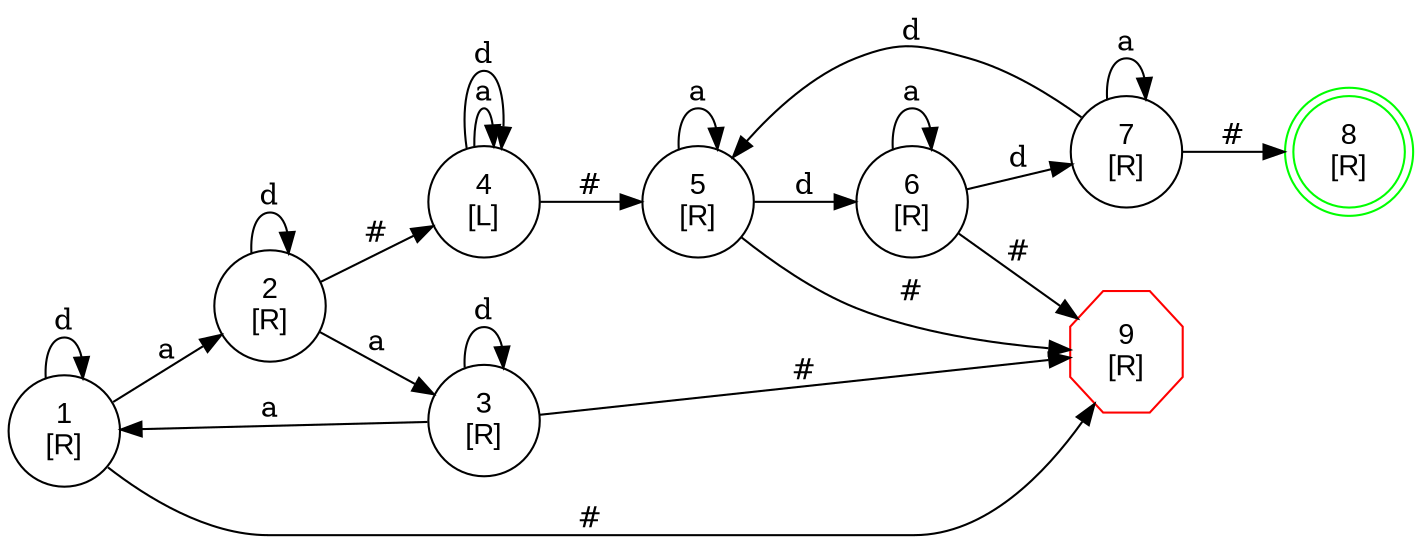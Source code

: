 digraph FSM {
  rankdir=LR; node [shape=circle, fontname="Arial"];
  1 [label="1\n[R]", shape=circle];
  1 -> 2 [label="a"];
  1 -> 1 [label="d"];
  1 -> 9 [label="#"];
  2 [label="2\n[R]", shape=circle];
  2 -> 3 [label="a"];
  2 -> 2 [label="d"];
  2 -> 4 [label="#"];
  3 [label="3\n[R]", shape=circle];
  3 -> 1 [label="a"];
  3 -> 3 [label="d"];
  3 -> 9 [label="#"];
  4 [label="4\n[L]", shape=circle];
  4 -> 4 [label="a"];
  4 -> 4 [label="d"];
  4 -> 5 [label="#"];
  5 [label="5\n[R]", shape=circle];
  5 -> 5 [label="a"];
  5 -> 9 [label="#"];
  5 -> 6 [label="d"];
  6 [label="6\n[R]", shape=circle];
  6 -> 7 [label="d"];
  6 -> 6 [label="a"];
  6 -> 9 [label="#"];
  7 [label="7\n[R]", shape=circle];
  7 -> 5 [label="d"];
  7 -> 7 [label="a"];
  7 -> 8 [label="#"];
  8 [label="8\n[R]", shape=doublecircle, color="green"];
  9 [label="9\n[R]", shape=octagon, color="red"];
}
